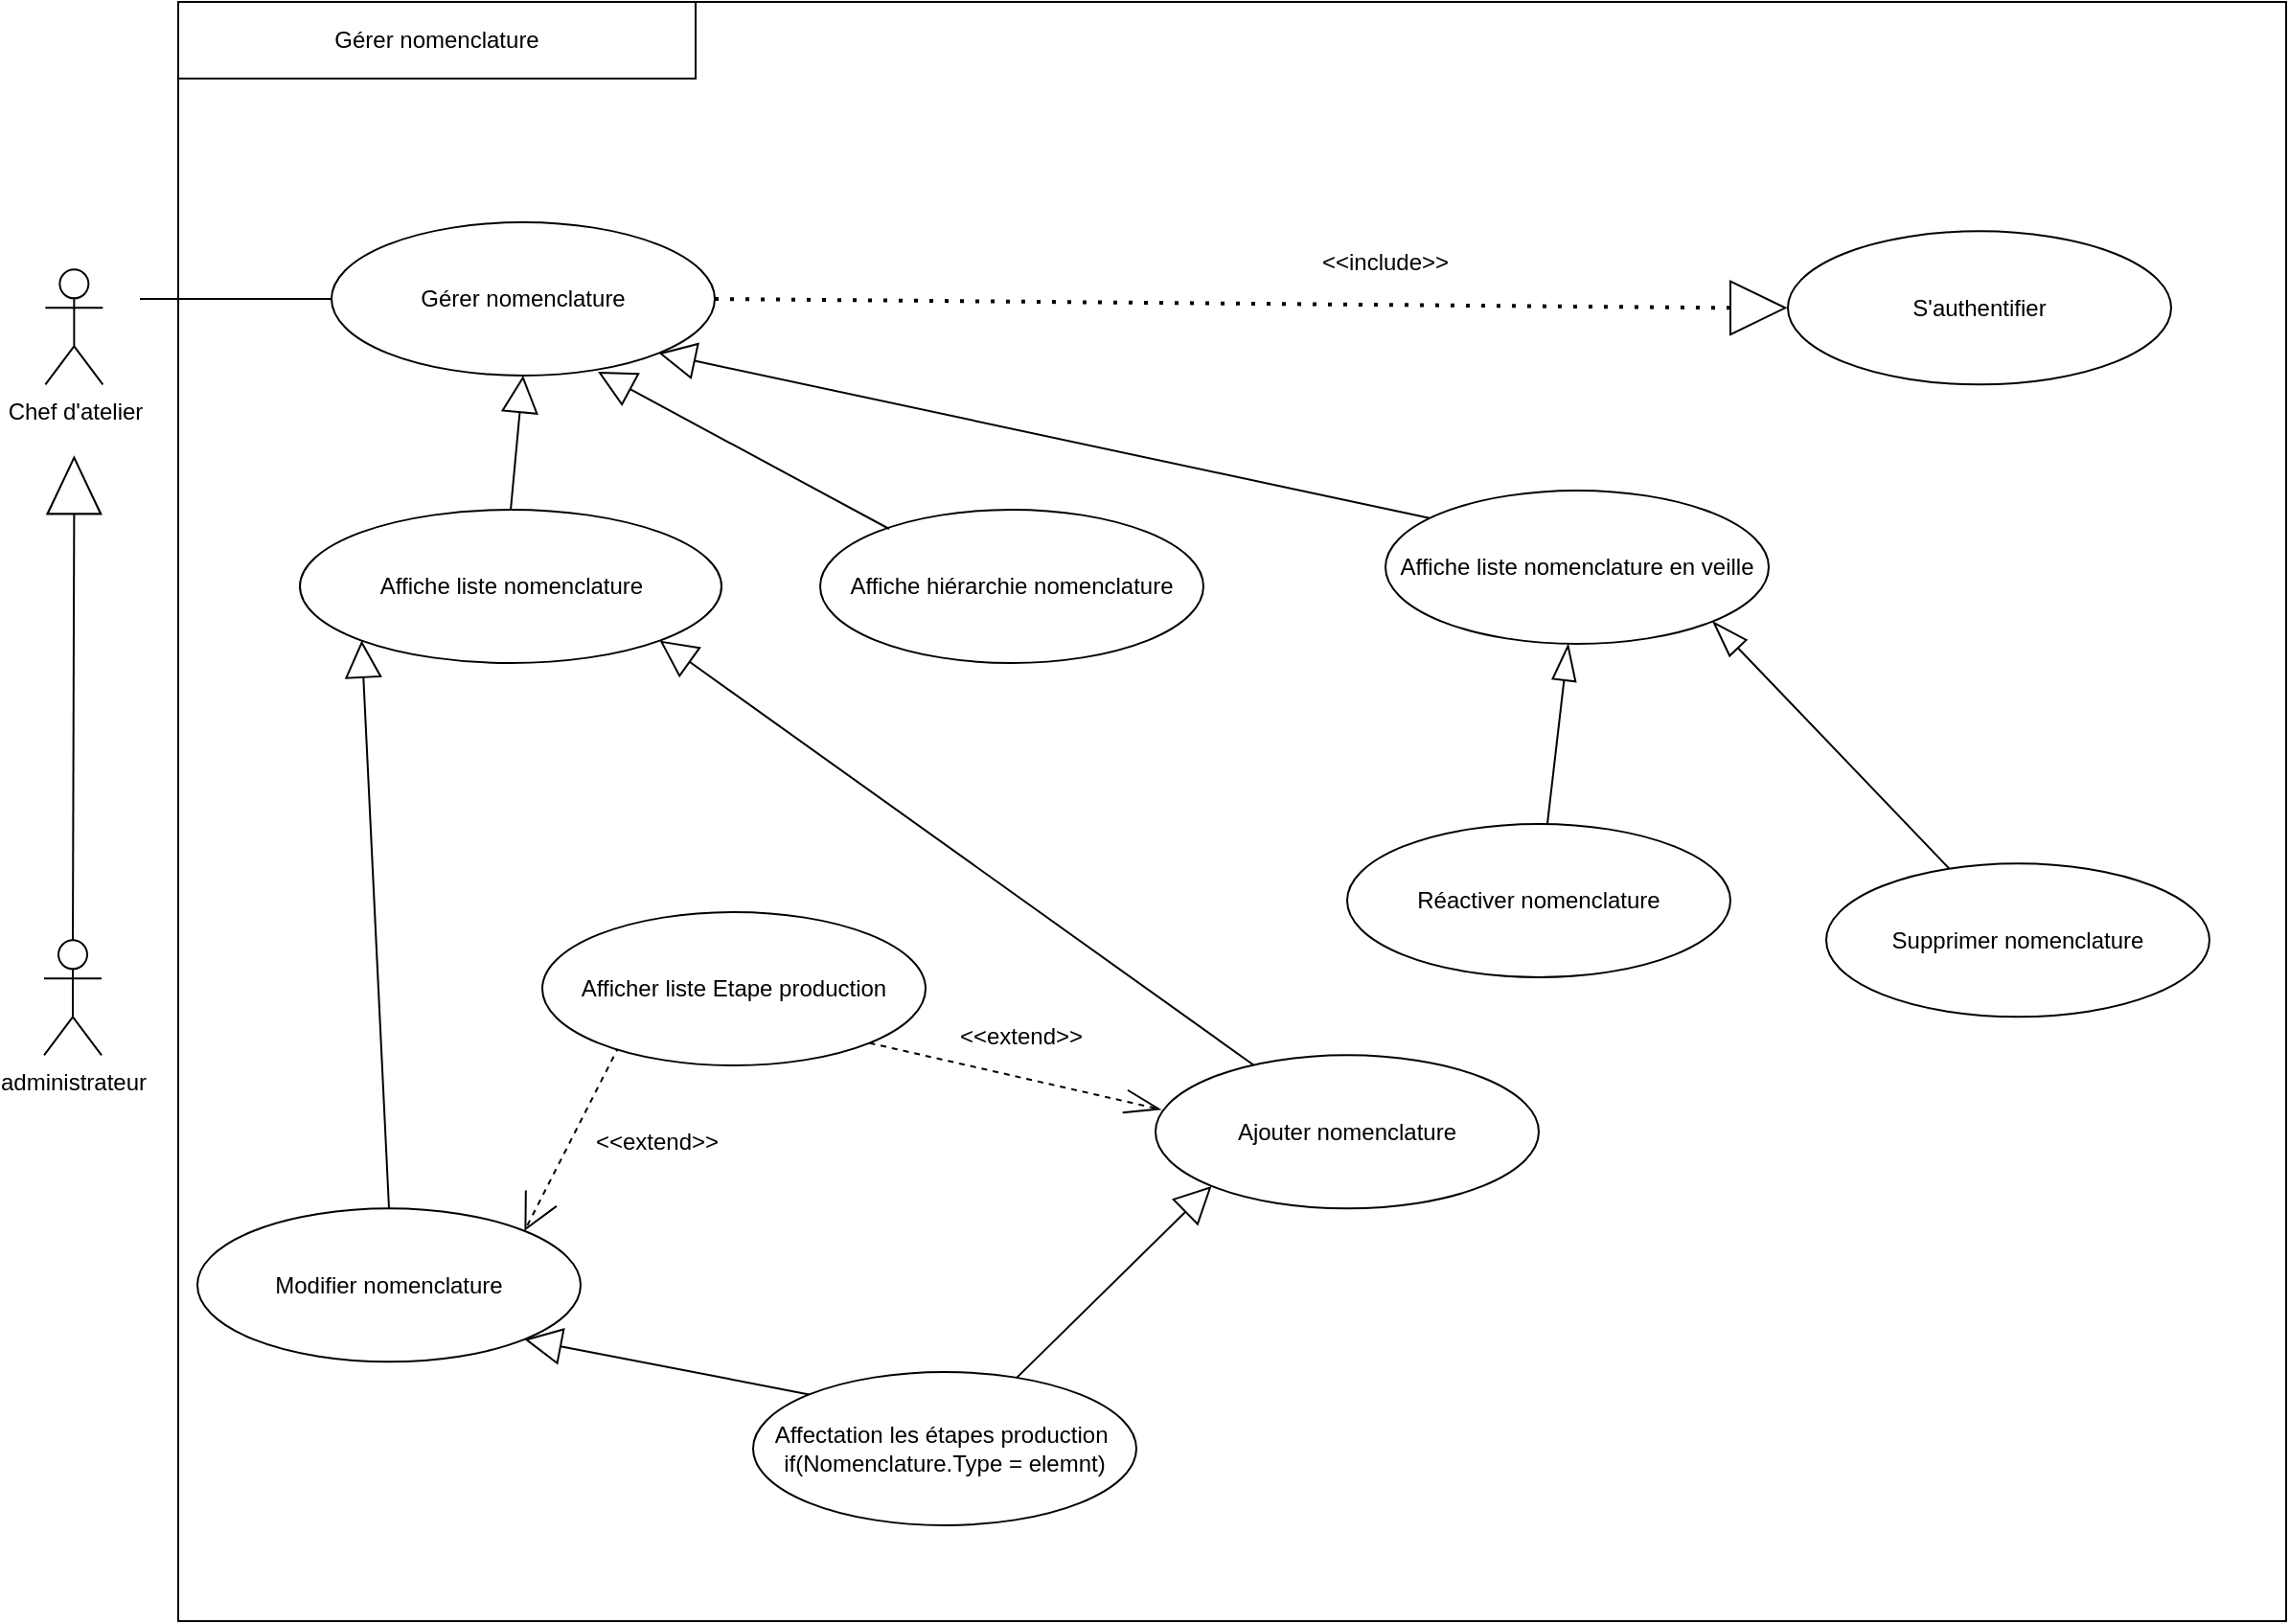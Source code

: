 <mxfile version="21.3.6" type="gitlab">
  <diagram name="Page-1" id="KVWeqL-EI9BCyQa8WPA-">
    <mxGraphModel dx="2449" dy="927" grid="1" gridSize="10" guides="1" tooltips="1" connect="1" arrows="1" fold="1" page="1" pageScale="1" pageWidth="827" pageHeight="1169" math="0" shadow="0">
      <root>
        <mxCell id="0" />
        <mxCell id="1" parent="0" />
        <mxCell id="Gi7Y1uuQ8ngbOhWbNbQB-1" value="" style="rounded=0;whiteSpace=wrap;html=1;" parent="1" vertex="1">
          <mxGeometry x="-70" y="115" width="1100" height="845" as="geometry" />
        </mxCell>
        <mxCell id="Gi7Y1uuQ8ngbOhWbNbQB-2" value="Chef d&#39;atelier" style="shape=umlActor;verticalLabelPosition=bottom;verticalAlign=top;html=1;outlineConnect=0;" parent="1" vertex="1">
          <mxGeometry x="-139.32" y="254.66" width="30" height="60" as="geometry" />
        </mxCell>
        <mxCell id="Gi7Y1uuQ8ngbOhWbNbQB-3" value="administrateur" style="shape=umlActor;verticalLabelPosition=bottom;verticalAlign=top;html=1;outlineConnect=0;" parent="1" vertex="1">
          <mxGeometry x="-140" y="604.66" width="30" height="60" as="geometry" />
        </mxCell>
        <mxCell id="Gi7Y1uuQ8ngbOhWbNbQB-4" value="Gérer nomenclature" style="ellipse;whiteSpace=wrap;html=1;" parent="1" vertex="1">
          <mxGeometry x="10" y="230" width="200" height="80" as="geometry" />
        </mxCell>
        <mxCell id="Gi7Y1uuQ8ngbOhWbNbQB-5" value="" style="endArrow=none;html=1;rounded=0;entryX=0;entryY=0.5;entryDx=0;entryDy=0;" parent="1" target="Gi7Y1uuQ8ngbOhWbNbQB-4" edge="1">
          <mxGeometry width="50" height="50" relative="1" as="geometry">
            <mxPoint x="-90" y="270" as="sourcePoint" />
            <mxPoint x="530" y="560" as="targetPoint" />
          </mxGeometry>
        </mxCell>
        <mxCell id="Gi7Y1uuQ8ngbOhWbNbQB-6" value="S&#39;authentifier" style="ellipse;whiteSpace=wrap;html=1;" parent="1" vertex="1">
          <mxGeometry x="770" y="234.66" width="200" height="80" as="geometry" />
        </mxCell>
        <mxCell id="Gi7Y1uuQ8ngbOhWbNbQB-7" value="Affiche liste nomenclature" style="ellipse;whiteSpace=wrap;html=1;" parent="1" vertex="1">
          <mxGeometry x="-6.49" y="380" width="220" height="80" as="geometry" />
        </mxCell>
        <mxCell id="Gi7Y1uuQ8ngbOhWbNbQB-8" value="" style="triangle;whiteSpace=wrap;html=1;rotation=-90;" parent="1" vertex="1">
          <mxGeometry x="-138.64" y="353.97" width="28.64" height="27.71" as="geometry" />
        </mxCell>
        <mxCell id="Gi7Y1uuQ8ngbOhWbNbQB-9" value="" style="endArrow=none;html=1;rounded=0;exitX=0.5;exitY=0;exitDx=0;exitDy=0;exitPerimeter=0;entryX=0;entryY=0.5;entryDx=0;entryDy=0;" parent="1" source="Gi7Y1uuQ8ngbOhWbNbQB-3" target="Gi7Y1uuQ8ngbOhWbNbQB-8" edge="1">
          <mxGeometry width="50" height="50" relative="1" as="geometry">
            <mxPoint x="260.68" y="414.66" as="sourcePoint" />
            <mxPoint x="310.68" y="364.66" as="targetPoint" />
          </mxGeometry>
        </mxCell>
        <mxCell id="Gi7Y1uuQ8ngbOhWbNbQB-10" value="" style="triangle;whiteSpace=wrap;html=1;rotation=-90;" parent="1" vertex="1">
          <mxGeometry x="-138.98" y="353.63" width="29.32" height="27.71" as="geometry" />
        </mxCell>
        <mxCell id="zloInz4adu0LCWYEcddu-11" style="rounded=0;orthogonalLoop=1;jettySize=auto;html=1;exitX=0.2;exitY=0.875;exitDx=0;exitDy=0;endArrow=open;endFill=0;endSize=17;dashed=1;exitPerimeter=0;entryX=1;entryY=0;entryDx=0;entryDy=0;" edge="1" parent="1" source="Gi7Y1uuQ8ngbOhWbNbQB-37" target="Gi7Y1uuQ8ngbOhWbNbQB-13">
          <mxGeometry relative="1" as="geometry" />
        </mxCell>
        <mxCell id="Gi7Y1uuQ8ngbOhWbNbQB-13" value="Modifier nomenclature" style="ellipse;whiteSpace=wrap;html=1;" parent="1" vertex="1">
          <mxGeometry x="-60" y="744.66" width="200" height="80" as="geometry" />
        </mxCell>
        <mxCell id="Gi7Y1uuQ8ngbOhWbNbQB-14" value="" style="endArrow=none;dashed=1;html=1;dashPattern=1 3;strokeWidth=2;rounded=0;exitX=1;exitY=0.5;exitDx=0;exitDy=0;entryX=0;entryY=0.5;entryDx=0;entryDy=0;" parent="1" source="Gi7Y1uuQ8ngbOhWbNbQB-4" target="Gi7Y1uuQ8ngbOhWbNbQB-15" edge="1">
          <mxGeometry width="50" height="50" relative="1" as="geometry">
            <mxPoint x="340" y="510" as="sourcePoint" />
            <mxPoint x="390" y="460" as="targetPoint" />
          </mxGeometry>
        </mxCell>
        <mxCell id="Gi7Y1uuQ8ngbOhWbNbQB-15" value="" style="triangle;whiteSpace=wrap;html=1;rotation=0;" parent="1" vertex="1">
          <mxGeometry x="740" y="260.81" width="28.64" height="27.71" as="geometry" />
        </mxCell>
        <mxCell id="Gi7Y1uuQ8ngbOhWbNbQB-16" value="&amp;lt;&amp;lt;include&amp;gt;&amp;gt;" style="text;html=1;strokeColor=none;fillColor=none;align=center;verticalAlign=middle;whiteSpace=wrap;rounded=0;" parent="1" vertex="1">
          <mxGeometry x="540" y="240.81" width="40" height="20" as="geometry" />
        </mxCell>
        <mxCell id="Gi7Y1uuQ8ngbOhWbNbQB-18" value="Gérer nomenclature" style="rounded=0;whiteSpace=wrap;html=1;" parent="1" vertex="1">
          <mxGeometry x="-70" y="115" width="270" height="40" as="geometry" />
        </mxCell>
        <mxCell id="Gi7Y1uuQ8ngbOhWbNbQB-20" value="Affiche hiérarchie nomenclature" style="ellipse;whiteSpace=wrap;html=1;" parent="1" vertex="1">
          <mxGeometry x="265" y="380" width="200" height="80" as="geometry" />
        </mxCell>
        <mxCell id="Gi7Y1uuQ8ngbOhWbNbQB-27" value="Affiche liste nomenclature en veille" style="ellipse;whiteSpace=wrap;html=1;" parent="1" vertex="1">
          <mxGeometry x="560" y="370" width="200" height="80" as="geometry" />
        </mxCell>
        <mxCell id="zloInz4adu0LCWYEcddu-4" style="rounded=0;orthogonalLoop=1;jettySize=auto;html=1;entryX=1;entryY=1;entryDx=0;entryDy=0;endArrow=block;endFill=0;endSize=17;" edge="1" parent="1" source="Gi7Y1uuQ8ngbOhWbNbQB-31" target="Gi7Y1uuQ8ngbOhWbNbQB-7">
          <mxGeometry relative="1" as="geometry" />
        </mxCell>
        <mxCell id="zloInz4adu0LCWYEcddu-10" style="rounded=0;orthogonalLoop=1;jettySize=auto;html=1;entryX=0.014;entryY=0.354;entryDx=0;entryDy=0;entryPerimeter=0;endArrow=openThin;endFill=0;endSize=17;dashed=1;exitX=1;exitY=1;exitDx=0;exitDy=0;" edge="1" parent="1" source="Gi7Y1uuQ8ngbOhWbNbQB-37" target="Gi7Y1uuQ8ngbOhWbNbQB-31">
          <mxGeometry relative="1" as="geometry" />
        </mxCell>
        <mxCell id="Gi7Y1uuQ8ngbOhWbNbQB-31" value="Ajouter nomenclature" style="ellipse;whiteSpace=wrap;html=1;" parent="1" vertex="1">
          <mxGeometry x="440" y="664.66" width="200" height="80" as="geometry" />
        </mxCell>
        <mxCell id="Gi7Y1uuQ8ngbOhWbNbQB-37" value="Afficher liste Etape production" style="ellipse;whiteSpace=wrap;html=1;" parent="1" vertex="1">
          <mxGeometry x="120" y="590" width="200" height="80" as="geometry" />
        </mxCell>
        <mxCell id="zloInz4adu0LCWYEcddu-8" style="rounded=0;orthogonalLoop=1;jettySize=auto;html=1;endArrow=blockThin;endFill=0;endSize=17;" edge="1" parent="1" source="Gi7Y1uuQ8ngbOhWbNbQB-46" target="Gi7Y1uuQ8ngbOhWbNbQB-27">
          <mxGeometry relative="1" as="geometry" />
        </mxCell>
        <mxCell id="Gi7Y1uuQ8ngbOhWbNbQB-46" value="Réactiver nomenclature" style="ellipse;whiteSpace=wrap;html=1;" parent="1" vertex="1">
          <mxGeometry x="540" y="544" width="200" height="80" as="geometry" />
        </mxCell>
        <mxCell id="zloInz4adu0LCWYEcddu-9" style="rounded=0;orthogonalLoop=1;jettySize=auto;html=1;entryX=1;entryY=1;entryDx=0;entryDy=0;endArrow=blockThin;endFill=0;endSize=17;" edge="1" parent="1" source="Gi7Y1uuQ8ngbOhWbNbQB-50" target="Gi7Y1uuQ8ngbOhWbNbQB-27">
          <mxGeometry relative="1" as="geometry" />
        </mxCell>
        <mxCell id="Gi7Y1uuQ8ngbOhWbNbQB-50" value="Supprimer nomenclature" style="ellipse;whiteSpace=wrap;html=1;" parent="1" vertex="1">
          <mxGeometry x="790" y="564.66" width="200" height="80" as="geometry" />
        </mxCell>
        <mxCell id="zloInz4adu0LCWYEcddu-17" style="rounded=0;orthogonalLoop=1;jettySize=auto;html=1;entryX=0;entryY=1;entryDx=0;entryDy=0;endSize=17;endArrow=block;endFill=0;" edge="1" parent="1" source="zloInz4adu0LCWYEcddu-3" target="Gi7Y1uuQ8ngbOhWbNbQB-31">
          <mxGeometry relative="1" as="geometry" />
        </mxCell>
        <mxCell id="zloInz4adu0LCWYEcddu-18" style="rounded=0;orthogonalLoop=1;jettySize=auto;html=1;exitX=0;exitY=0;exitDx=0;exitDy=0;entryX=1;entryY=1;entryDx=0;entryDy=0;endSize=17;endArrow=block;endFill=0;" edge="1" parent="1" source="zloInz4adu0LCWYEcddu-3" target="Gi7Y1uuQ8ngbOhWbNbQB-13">
          <mxGeometry relative="1" as="geometry" />
        </mxCell>
        <mxCell id="zloInz4adu0LCWYEcddu-3" value="Affectation les étapes production&amp;nbsp;&lt;br&gt;if(Nomenclature.Type = elemnt)" style="ellipse;whiteSpace=wrap;html=1;" vertex="1" parent="1">
          <mxGeometry x="230" y="830" width="200" height="80" as="geometry" />
        </mxCell>
        <mxCell id="zloInz4adu0LCWYEcddu-5" style="rounded=0;orthogonalLoop=1;jettySize=auto;html=1;entryX=0;entryY=1;entryDx=0;entryDy=0;endArrow=block;endFill=0;endSize=17;exitX=0.5;exitY=0;exitDx=0;exitDy=0;" edge="1" parent="1" source="Gi7Y1uuQ8ngbOhWbNbQB-13" target="Gi7Y1uuQ8ngbOhWbNbQB-7">
          <mxGeometry relative="1" as="geometry">
            <mxPoint x="501" y="680" as="sourcePoint" />
            <mxPoint x="191" y="458" as="targetPoint" />
          </mxGeometry>
        </mxCell>
        <mxCell id="zloInz4adu0LCWYEcddu-6" style="rounded=0;orthogonalLoop=1;jettySize=auto;html=1;entryX=0.695;entryY=0.975;entryDx=0;entryDy=0;endArrow=block;endFill=0;endSize=17;exitX=0.18;exitY=0.125;exitDx=0;exitDy=0;exitPerimeter=0;entryPerimeter=0;" edge="1" parent="1" source="Gi7Y1uuQ8ngbOhWbNbQB-20" target="Gi7Y1uuQ8ngbOhWbNbQB-4">
          <mxGeometry relative="1" as="geometry">
            <mxPoint x="501" y="680" as="sourcePoint" />
            <mxPoint x="191" y="458" as="targetPoint" />
          </mxGeometry>
        </mxCell>
        <mxCell id="zloInz4adu0LCWYEcddu-7" style="rounded=0;orthogonalLoop=1;jettySize=auto;html=1;entryX=1;entryY=1;entryDx=0;entryDy=0;endArrow=block;endFill=0;endSize=17;exitX=0.115;exitY=0.18;exitDx=0;exitDy=0;exitPerimeter=0;" edge="1" parent="1" source="Gi7Y1uuQ8ngbOhWbNbQB-27" target="Gi7Y1uuQ8ngbOhWbNbQB-4">
          <mxGeometry relative="1" as="geometry">
            <mxPoint x="511" y="690" as="sourcePoint" />
            <mxPoint x="201" y="468" as="targetPoint" />
          </mxGeometry>
        </mxCell>
        <mxCell id="zloInz4adu0LCWYEcddu-12" value="&amp;lt;&amp;lt;extend&amp;gt;&amp;gt;" style="text;html=1;strokeColor=none;fillColor=none;align=center;verticalAlign=middle;whiteSpace=wrap;rounded=0;" vertex="1" parent="1">
          <mxGeometry x="350" y="644.66" width="40" height="20" as="geometry" />
        </mxCell>
        <mxCell id="zloInz4adu0LCWYEcddu-13" value="&amp;lt;&amp;lt;extend&amp;gt;&amp;gt;" style="text;html=1;strokeColor=none;fillColor=none;align=center;verticalAlign=middle;whiteSpace=wrap;rounded=0;" vertex="1" parent="1">
          <mxGeometry x="160" y="700.0" width="40" height="20" as="geometry" />
        </mxCell>
        <mxCell id="zloInz4adu0LCWYEcddu-15" style="rounded=0;orthogonalLoop=1;jettySize=auto;html=1;entryX=0.5;entryY=1;entryDx=0;entryDy=0;endArrow=block;endFill=0;endSize=17;exitX=0.5;exitY=0;exitDx=0;exitDy=0;" edge="1" parent="1" source="Gi7Y1uuQ8ngbOhWbNbQB-7" target="Gi7Y1uuQ8ngbOhWbNbQB-4">
          <mxGeometry relative="1" as="geometry">
            <mxPoint x="311" y="400" as="sourcePoint" />
            <mxPoint x="120" y="320" as="targetPoint" />
          </mxGeometry>
        </mxCell>
      </root>
    </mxGraphModel>
  </diagram>
</mxfile>

